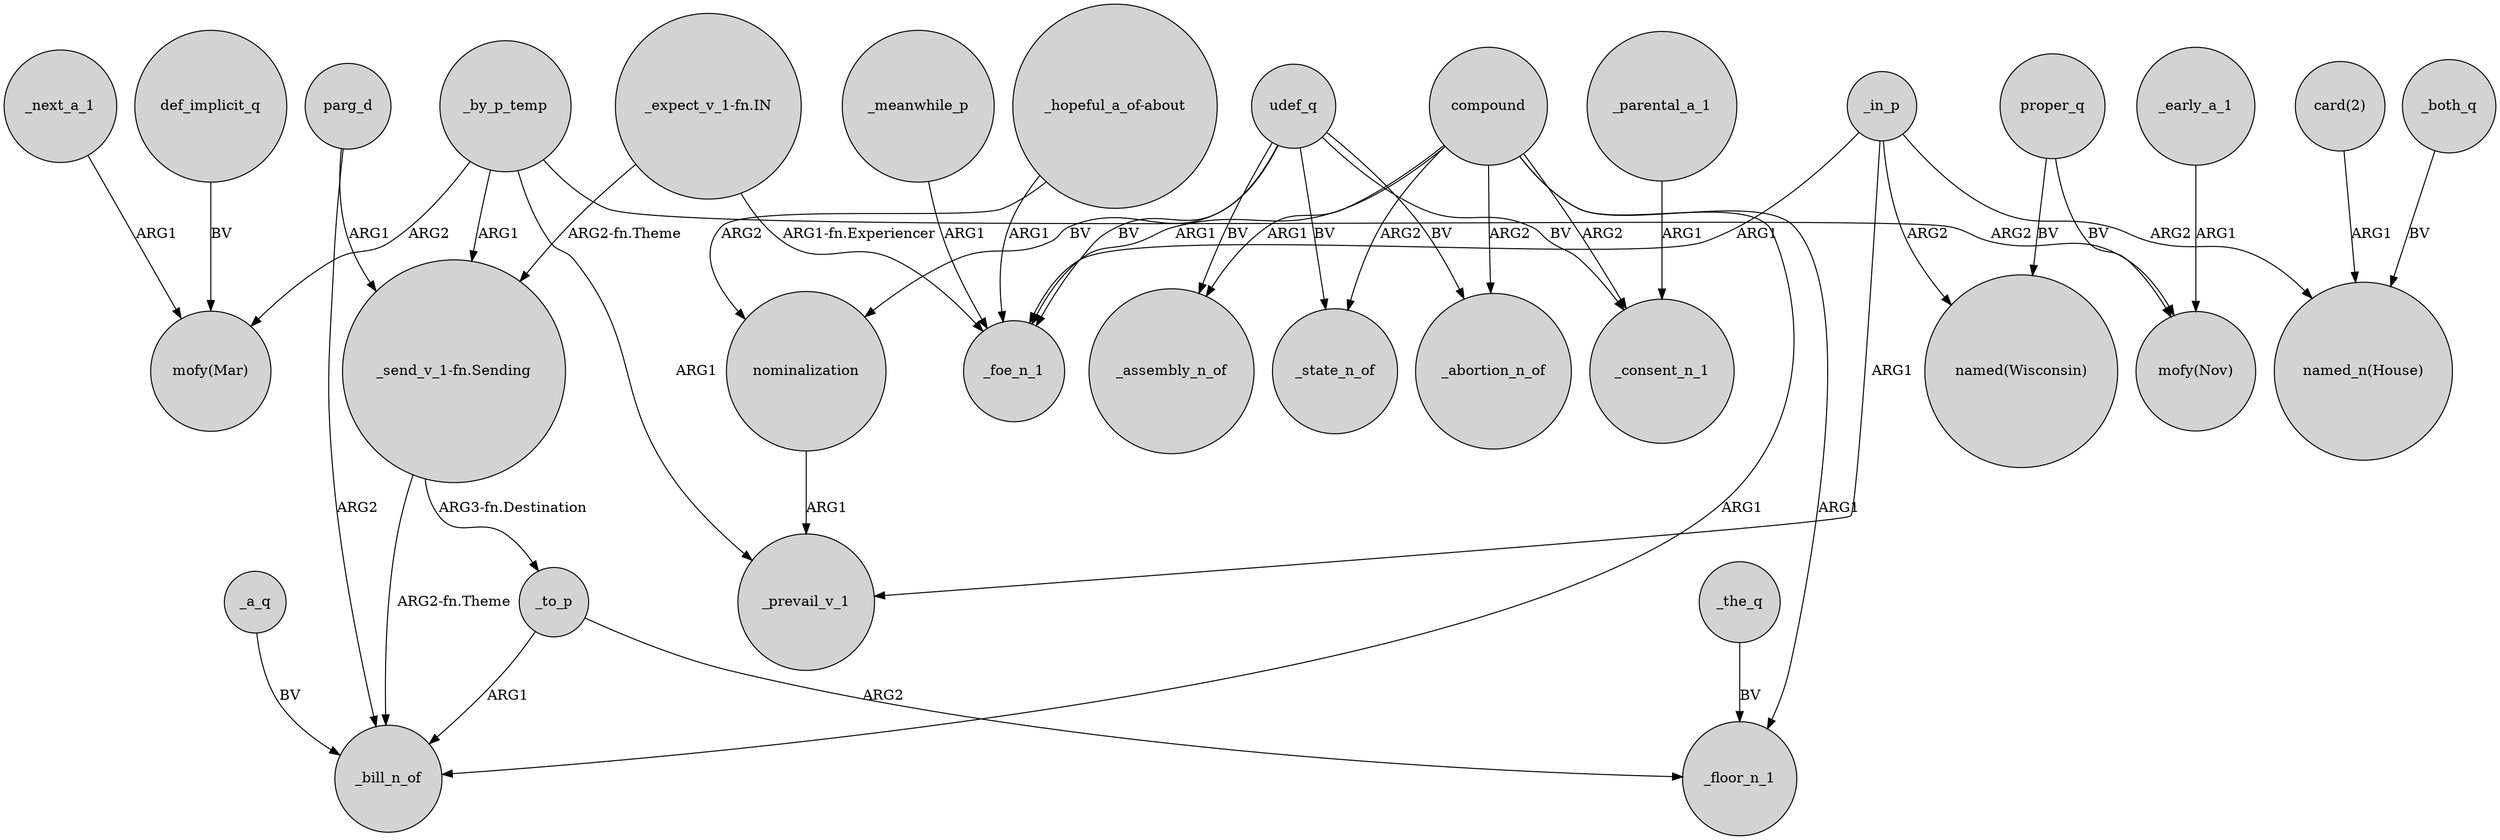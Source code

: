 digraph {
	node [shape=circle style=filled]
	_by_p_temp -> "mofy(Mar)" [label=ARG2]
	_by_p_temp -> "_send_v_1-fn.Sending" [label=ARG1]
	compound -> _bill_n_of [label=ARG1]
	_in_p -> _prevail_v_1 [label=ARG1]
	_a_q -> _bill_n_of [label=BV]
	_in_p -> _foe_n_1 [label=ARG1]
	compound -> _floor_n_1 [label=ARG1]
	udef_q -> _state_n_of [label=BV]
	"_hopeful_a_of-about" -> nominalization [label=ARG2]
	"card(2)" -> "named_n(House)" [label=ARG1]
	udef_q -> _assembly_n_of [label=BV]
	compound -> _state_n_of [label=ARG2]
	udef_q -> _foe_n_1 [label=BV]
	_both_q -> "named_n(House)" [label=BV]
	proper_q -> "mofy(Nov)" [label=BV]
	compound -> _foe_n_1 [label=ARG1]
	def_implicit_q -> "mofy(Mar)" [label=BV]
	parg_d -> _bill_n_of [label=ARG2]
	compound -> _consent_n_1 [label=ARG2]
	_early_a_1 -> "mofy(Nov)" [label=ARG1]
	_by_p_temp -> "mofy(Nov)" [label=ARG2]
	_meanwhile_p -> _foe_n_1 [label=ARG1]
	_parental_a_1 -> _consent_n_1 [label=ARG1]
	_to_p -> _bill_n_of [label=ARG1]
	_to_p -> _floor_n_1 [label=ARG2]
	"_expect_v_1-fn.IN" -> _foe_n_1 [label="ARG1-fn.Experiencer"]
	_the_q -> _floor_n_1 [label=BV]
	_in_p -> "named(Wisconsin)" [label=ARG2]
	nominalization -> _prevail_v_1 [label=ARG1]
	"_send_v_1-fn.Sending" -> _bill_n_of [label="ARG2-fn.Theme"]
	"_expect_v_1-fn.IN" -> "_send_v_1-fn.Sending" [label="ARG2-fn.Theme"]
	"_send_v_1-fn.Sending" -> _to_p [label="ARG3-fn.Destination"]
	compound -> _assembly_n_of [label=ARG1]
	udef_q -> nominalization [label=BV]
	_next_a_1 -> "mofy(Mar)" [label=ARG1]
	"_hopeful_a_of-about" -> _foe_n_1 [label=ARG1]
	_by_p_temp -> _prevail_v_1 [label=ARG1]
	udef_q -> _abortion_n_of [label=BV]
	proper_q -> "named(Wisconsin)" [label=BV]
	_in_p -> "named_n(House)" [label=ARG2]
	parg_d -> "_send_v_1-fn.Sending" [label=ARG1]
	compound -> _abortion_n_of [label=ARG2]
	udef_q -> _consent_n_1 [label=BV]
}
